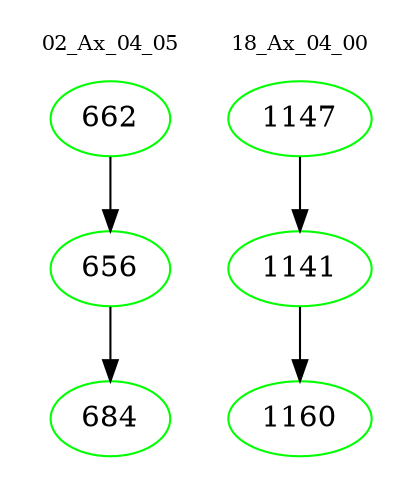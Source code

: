 digraph{
subgraph cluster_0 {
color = white
label = "02_Ax_04_05";
fontsize=10;
T0_662 [label="662", color="green"]
T0_662 -> T0_656 [color="black"]
T0_656 [label="656", color="green"]
T0_656 -> T0_684 [color="black"]
T0_684 [label="684", color="green"]
}
subgraph cluster_1 {
color = white
label = "18_Ax_04_00";
fontsize=10;
T1_1147 [label="1147", color="green"]
T1_1147 -> T1_1141 [color="black"]
T1_1141 [label="1141", color="green"]
T1_1141 -> T1_1160 [color="black"]
T1_1160 [label="1160", color="green"]
}
}
